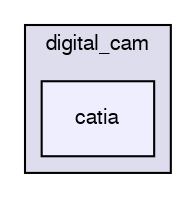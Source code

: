digraph "sw/airborne/modules/digital_cam/catia" {
  compound=true
  node [ fontsize="10", fontname="FreeSans"];
  edge [ labelfontsize="10", labelfontname="FreeSans"];
  subgraph clusterdir_9cd42eb44f1e76fa7c8c7cd9c9a53863 {
    graph [ bgcolor="#ddddee", pencolor="black", label="digital_cam" fontname="FreeSans", fontsize="10", URL="dir_9cd42eb44f1e76fa7c8c7cd9c9a53863.html"]
  dir_8d52ef0129d8a0d69e51e902d77cc0c9 [shape=box, label="catia", style="filled", fillcolor="#eeeeff", pencolor="black", URL="dir_8d52ef0129d8a0d69e51e902d77cc0c9.html"];
  }
}
